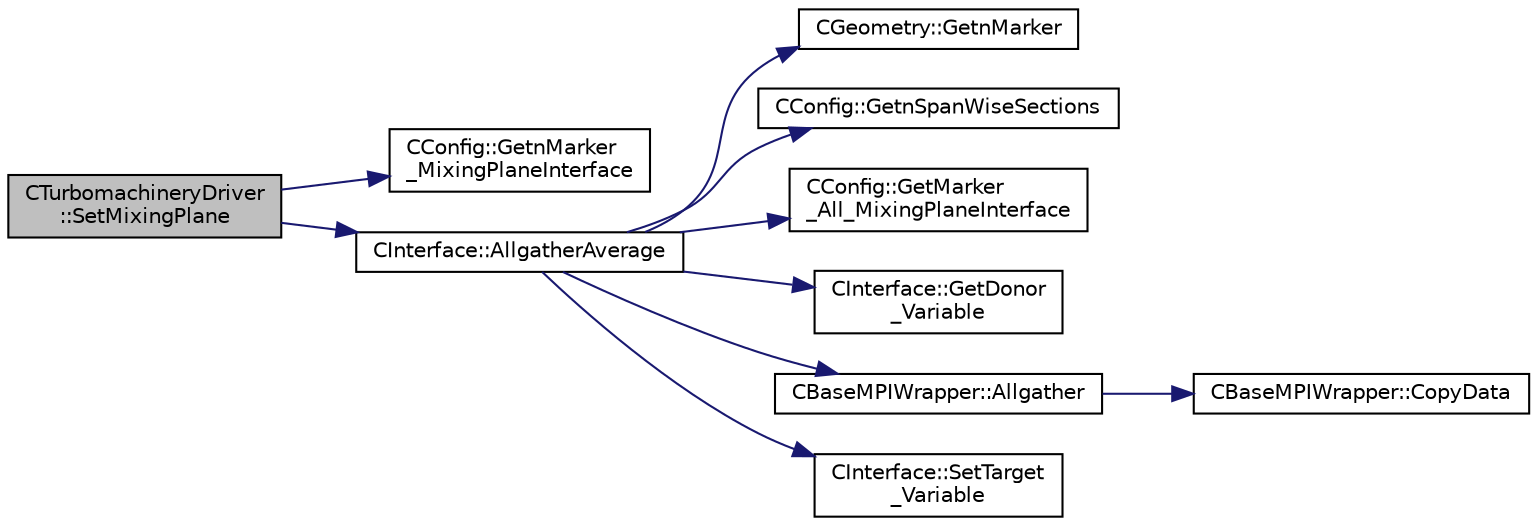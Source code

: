 digraph "CTurbomachineryDriver::SetMixingPlane"
{
  edge [fontname="Helvetica",fontsize="10",labelfontname="Helvetica",labelfontsize="10"];
  node [fontname="Helvetica",fontsize="10",shape=record];
  rankdir="LR";
  Node438 [label="CTurbomachineryDriver\l::SetMixingPlane",height=0.2,width=0.4,color="black", fillcolor="grey75", style="filled", fontcolor="black"];
  Node438 -> Node439 [color="midnightblue",fontsize="10",style="solid",fontname="Helvetica"];
  Node439 [label="CConfig::GetnMarker\l_MixingPlaneInterface",height=0.2,width=0.4,color="black", fillcolor="white", style="filled",URL="$class_c_config.html#abd780b98ae3a493debce6649207577da",tooltip="number mixing plane interface specified from config file. "];
  Node438 -> Node440 [color="midnightblue",fontsize="10",style="solid",fontname="Helvetica"];
  Node440 [label="CInterface::AllgatherAverage",height=0.2,width=0.4,color="black", fillcolor="white", style="filled",URL="$class_c_interface.html#acd81c9bcb7314ccfa0b5b4f1e9fdb1e5",tooltip="Interpolate data and scatter it into different processors, for matching meshes. "];
  Node440 -> Node441 [color="midnightblue",fontsize="10",style="solid",fontname="Helvetica"];
  Node441 [label="CGeometry::GetnMarker",height=0.2,width=0.4,color="black", fillcolor="white", style="filled",URL="$class_c_geometry.html#a3c899d1370312702c189a8ee95a63ef7",tooltip="Get number of markers. "];
  Node440 -> Node442 [color="midnightblue",fontsize="10",style="solid",fontname="Helvetica"];
  Node442 [label="CConfig::GetnSpanWiseSections",height=0.2,width=0.4,color="black", fillcolor="white", style="filled",URL="$class_c_config.html#a2afa29aab61d4f49387cec759b7735ea",tooltip="number span-wise sections to compute 3D BC and performance for turbomachinery. "];
  Node440 -> Node443 [color="midnightblue",fontsize="10",style="solid",fontname="Helvetica"];
  Node443 [label="CConfig::GetMarker\l_All_MixingPlaneInterface",height=0.2,width=0.4,color="black", fillcolor="white", style="filled",URL="$class_c_config.html#acff165d0d286d1f473222a2b2cf21a9a",tooltip="Get the MixingPlane interface information for a marker val_marker. "];
  Node440 -> Node444 [color="midnightblue",fontsize="10",style="solid",fontname="Helvetica"];
  Node444 [label="CInterface::GetDonor\l_Variable",height=0.2,width=0.4,color="black", fillcolor="white", style="filled",URL="$class_c_interface.html#ada6a42fa4745639309900d7ad709b9b4",tooltip="A virtual member. "];
  Node440 -> Node445 [color="midnightblue",fontsize="10",style="solid",fontname="Helvetica"];
  Node445 [label="CBaseMPIWrapper::Allgather",height=0.2,width=0.4,color="black", fillcolor="white", style="filled",URL="$class_c_base_m_p_i_wrapper.html#a55195abbb7206e08a4933fa53cd41923"];
  Node445 -> Node446 [color="midnightblue",fontsize="10",style="solid",fontname="Helvetica"];
  Node446 [label="CBaseMPIWrapper::CopyData",height=0.2,width=0.4,color="black", fillcolor="white", style="filled",URL="$class_c_base_m_p_i_wrapper.html#a4725cc1dd65b161b483e812a538a5e36"];
  Node440 -> Node447 [color="midnightblue",fontsize="10",style="solid",fontname="Helvetica"];
  Node447 [label="CInterface::SetTarget\l_Variable",height=0.2,width=0.4,color="black", fillcolor="white", style="filled",URL="$class_c_interface.html#a6f50a839dadc10ccfa9dad5d199c8fa7",tooltip="A virtual member. "];
}
